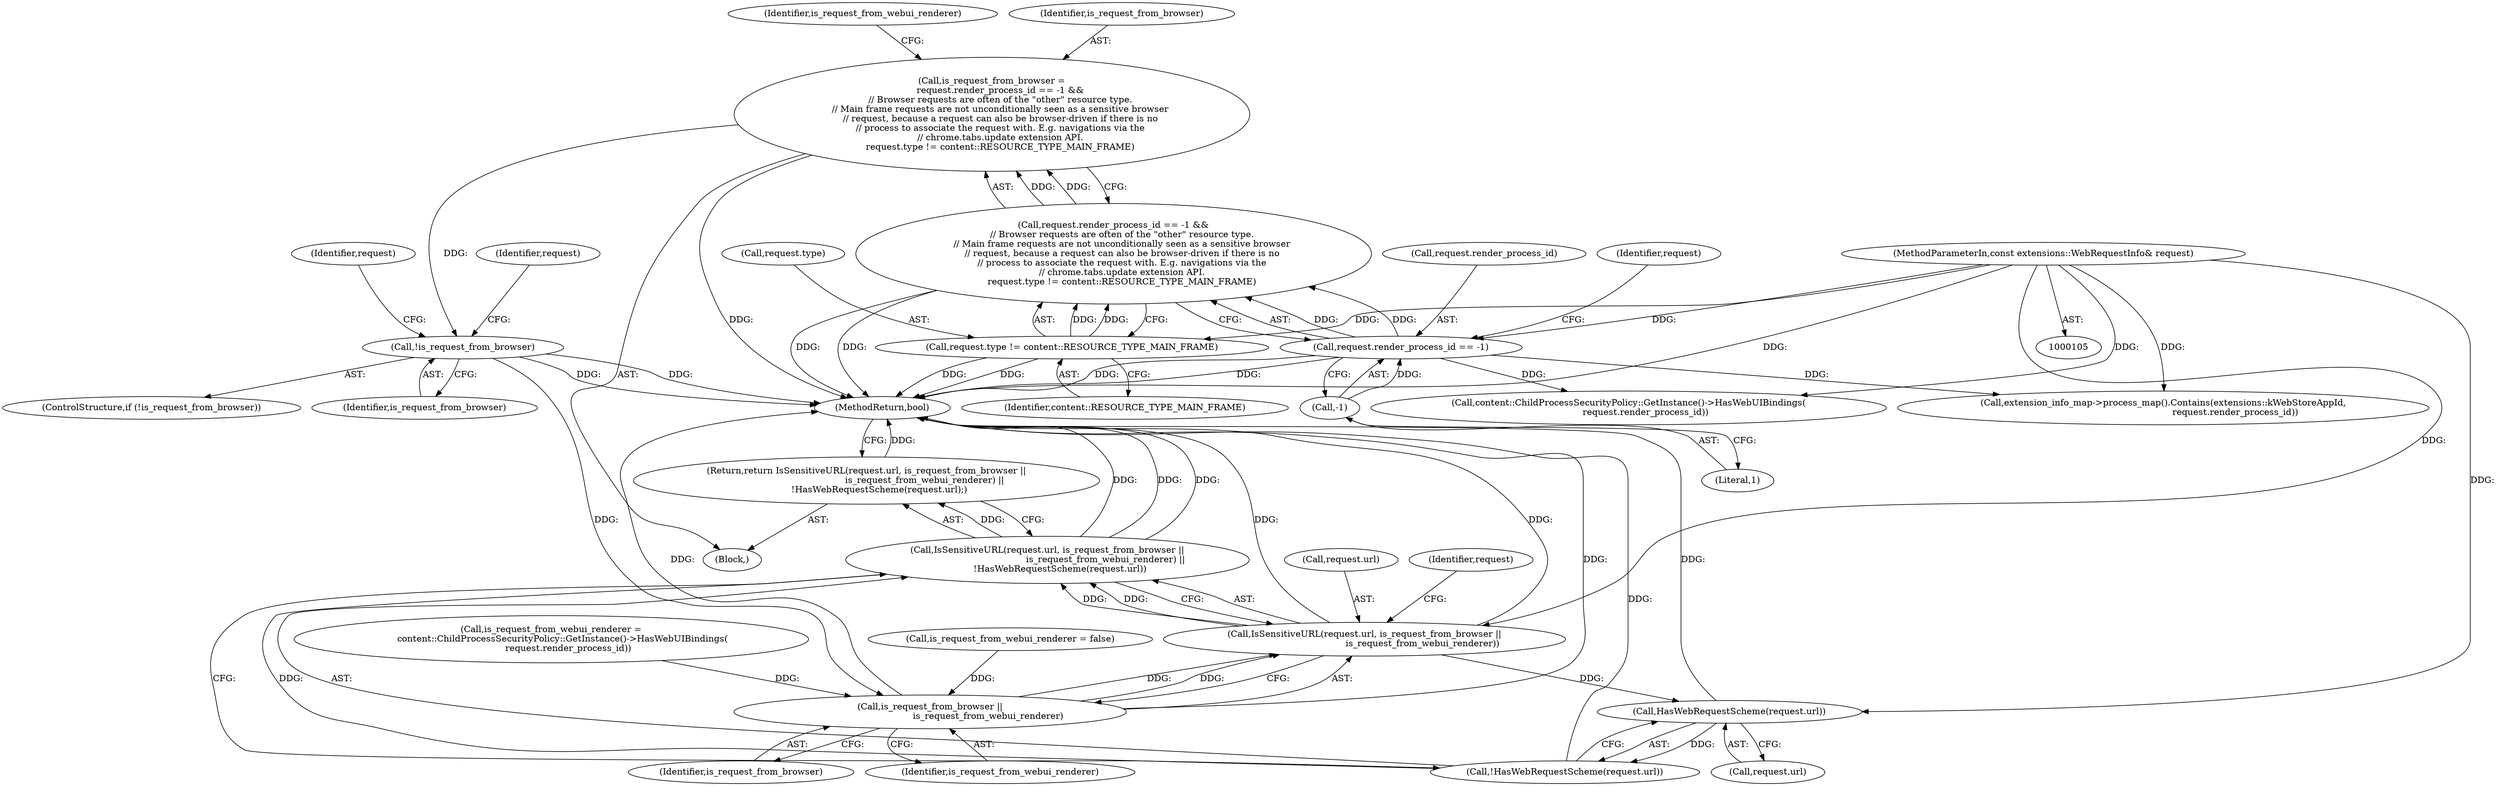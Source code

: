 digraph "0_Chrome_2649de11c562aa96d336c06136a1a20c01711be0_2@API" {
"1000122" [label="(Call,is_request_from_browser =\n      request.render_process_id == -1 &&\n      // Browser requests are often of the \"other\" resource type.\n      // Main frame requests are not unconditionally seen as a sensitive browser\n      // request, because a request can also be browser-driven if there is no\n      // process to associate the request with. E.g. navigations via the\n      // chrome.tabs.update extension API.\n      request.type != content::RESOURCE_TYPE_MAIN_FRAME)"];
"1000124" [label="(Call,request.render_process_id == -1 &&\n      // Browser requests are often of the \"other\" resource type.\n      // Main frame requests are not unconditionally seen as a sensitive browser\n      // request, because a request can also be browser-driven if there is no\n      // process to associate the request with. E.g. navigations via the\n      // chrome.tabs.update extension API.\n      request.type != content::RESOURCE_TYPE_MAIN_FRAME)"];
"1000125" [label="(Call,request.render_process_id == -1)"];
"1000107" [label="(MethodParameterIn,const extensions::WebRequestInfo& request)"];
"1000129" [label="(Call,-1)"];
"1000131" [label="(Call,request.type != content::RESOURCE_TYPE_MAIN_FRAME)"];
"1000141" [label="(Call,!is_request_from_browser)"];
"1000173" [label="(Call,is_request_from_browser ||\n                                         is_request_from_webui_renderer)"];
"1000169" [label="(Call,IsSensitiveURL(request.url, is_request_from_browser ||\n                                         is_request_from_webui_renderer))"];
"1000168" [label="(Call,IsSensitiveURL(request.url, is_request_from_browser ||\n                                         is_request_from_webui_renderer) ||\n         !HasWebRequestScheme(request.url))"];
"1000167" [label="(Return,return IsSensitiveURL(request.url, is_request_from_browser ||\n                                         is_request_from_webui_renderer) ||\n         !HasWebRequestScheme(request.url);)"];
"1000177" [label="(Call,HasWebRequestScheme(request.url))"];
"1000176" [label="(Call,!HasWebRequestScheme(request.url))"];
"1000177" [label="(Call,HasWebRequestScheme(request.url))"];
"1000176" [label="(Call,!HasWebRequestScheme(request.url))"];
"1000153" [label="(Call,extension_info_map->process_map().Contains(extensions::kWebStoreAppId,\n                                                   request.render_process_id))"];
"1000163" [label="(Call,content::ChildProcessSecurityPolicy::GetInstance()->HasWebUIBindings(\n            request.render_process_id))"];
"1000146" [label="(Identifier,request)"];
"1000108" [label="(Block,)"];
"1000141" [label="(Call,!is_request_from_browser)"];
"1000169" [label="(Call,IsSensitiveURL(request.url, is_request_from_browser ||\n                                         is_request_from_webui_renderer))"];
"1000171" [label="(Identifier,request)"];
"1000140" [label="(ControlStructure,if (!is_request_from_browser))"];
"1000137" [label="(Call,is_request_from_webui_renderer = false)"];
"1000173" [label="(Call,is_request_from_browser ||\n                                         is_request_from_webui_renderer)"];
"1000131" [label="(Call,request.type != content::RESOURCE_TYPE_MAIN_FRAME)"];
"1000179" [label="(Identifier,request)"];
"1000126" [label="(Call,request.render_process_id)"];
"1000161" [label="(Call,is_request_from_webui_renderer =\n        content::ChildProcessSecurityPolicy::GetInstance()->HasWebUIBindings(\n            request.render_process_id))"];
"1000107" [label="(MethodParameterIn,const extensions::WebRequestInfo& request)"];
"1000125" [label="(Call,request.render_process_id == -1)"];
"1000130" [label="(Literal,1)"];
"1000170" [label="(Call,request.url)"];
"1000129" [label="(Call,-1)"];
"1000132" [label="(Call,request.type)"];
"1000181" [label="(MethodReturn,bool)"];
"1000138" [label="(Identifier,is_request_from_webui_renderer)"];
"1000167" [label="(Return,return IsSensitiveURL(request.url, is_request_from_browser ||\n                                         is_request_from_webui_renderer) ||\n         !HasWebRequestScheme(request.url);)"];
"1000174" [label="(Identifier,is_request_from_browser)"];
"1000123" [label="(Identifier,is_request_from_browser)"];
"1000175" [label="(Identifier,is_request_from_webui_renderer)"];
"1000178" [label="(Call,request.url)"];
"1000124" [label="(Call,request.render_process_id == -1 &&\n      // Browser requests are often of the \"other\" resource type.\n      // Main frame requests are not unconditionally seen as a sensitive browser\n      // request, because a request can also be browser-driven if there is no\n      // process to associate the request with. E.g. navigations via the\n      // chrome.tabs.update extension API.\n      request.type != content::RESOURCE_TYPE_MAIN_FRAME)"];
"1000133" [label="(Identifier,request)"];
"1000142" [label="(Identifier,is_request_from_browser)"];
"1000168" [label="(Call,IsSensitiveURL(request.url, is_request_from_browser ||\n                                         is_request_from_webui_renderer) ||\n         !HasWebRequestScheme(request.url))"];
"1000135" [label="(Identifier,content::RESOURCE_TYPE_MAIN_FRAME)"];
"1000122" [label="(Call,is_request_from_browser =\n      request.render_process_id == -1 &&\n      // Browser requests are often of the \"other\" resource type.\n      // Main frame requests are not unconditionally seen as a sensitive browser\n      // request, because a request can also be browser-driven if there is no\n      // process to associate the request with. E.g. navigations via the\n      // chrome.tabs.update extension API.\n      request.type != content::RESOURCE_TYPE_MAIN_FRAME)"];
"1000122" -> "1000108"  [label="AST: "];
"1000122" -> "1000124"  [label="CFG: "];
"1000123" -> "1000122"  [label="AST: "];
"1000124" -> "1000122"  [label="AST: "];
"1000138" -> "1000122"  [label="CFG: "];
"1000122" -> "1000181"  [label="DDG: "];
"1000124" -> "1000122"  [label="DDG: "];
"1000124" -> "1000122"  [label="DDG: "];
"1000122" -> "1000141"  [label="DDG: "];
"1000124" -> "1000125"  [label="CFG: "];
"1000124" -> "1000131"  [label="CFG: "];
"1000125" -> "1000124"  [label="AST: "];
"1000131" -> "1000124"  [label="AST: "];
"1000124" -> "1000181"  [label="DDG: "];
"1000124" -> "1000181"  [label="DDG: "];
"1000125" -> "1000124"  [label="DDG: "];
"1000125" -> "1000124"  [label="DDG: "];
"1000131" -> "1000124"  [label="DDG: "];
"1000131" -> "1000124"  [label="DDG: "];
"1000125" -> "1000129"  [label="CFG: "];
"1000126" -> "1000125"  [label="AST: "];
"1000129" -> "1000125"  [label="AST: "];
"1000133" -> "1000125"  [label="CFG: "];
"1000125" -> "1000181"  [label="DDG: "];
"1000125" -> "1000181"  [label="DDG: "];
"1000107" -> "1000125"  [label="DDG: "];
"1000129" -> "1000125"  [label="DDG: "];
"1000125" -> "1000153"  [label="DDG: "];
"1000125" -> "1000163"  [label="DDG: "];
"1000107" -> "1000105"  [label="AST: "];
"1000107" -> "1000181"  [label="DDG: "];
"1000107" -> "1000131"  [label="DDG: "];
"1000107" -> "1000153"  [label="DDG: "];
"1000107" -> "1000163"  [label="DDG: "];
"1000107" -> "1000169"  [label="DDG: "];
"1000107" -> "1000177"  [label="DDG: "];
"1000129" -> "1000130"  [label="CFG: "];
"1000130" -> "1000129"  [label="AST: "];
"1000131" -> "1000135"  [label="CFG: "];
"1000132" -> "1000131"  [label="AST: "];
"1000135" -> "1000131"  [label="AST: "];
"1000131" -> "1000181"  [label="DDG: "];
"1000131" -> "1000181"  [label="DDG: "];
"1000141" -> "1000140"  [label="AST: "];
"1000141" -> "1000142"  [label="CFG: "];
"1000142" -> "1000141"  [label="AST: "];
"1000146" -> "1000141"  [label="CFG: "];
"1000171" -> "1000141"  [label="CFG: "];
"1000141" -> "1000181"  [label="DDG: "];
"1000141" -> "1000181"  [label="DDG: "];
"1000141" -> "1000173"  [label="DDG: "];
"1000173" -> "1000169"  [label="AST: "];
"1000173" -> "1000174"  [label="CFG: "];
"1000173" -> "1000175"  [label="CFG: "];
"1000174" -> "1000173"  [label="AST: "];
"1000175" -> "1000173"  [label="AST: "];
"1000169" -> "1000173"  [label="CFG: "];
"1000173" -> "1000181"  [label="DDG: "];
"1000173" -> "1000181"  [label="DDG: "];
"1000173" -> "1000169"  [label="DDG: "];
"1000173" -> "1000169"  [label="DDG: "];
"1000137" -> "1000173"  [label="DDG: "];
"1000161" -> "1000173"  [label="DDG: "];
"1000169" -> "1000168"  [label="AST: "];
"1000170" -> "1000169"  [label="AST: "];
"1000179" -> "1000169"  [label="CFG: "];
"1000168" -> "1000169"  [label="CFG: "];
"1000169" -> "1000181"  [label="DDG: "];
"1000169" -> "1000181"  [label="DDG: "];
"1000169" -> "1000168"  [label="DDG: "];
"1000169" -> "1000168"  [label="DDG: "];
"1000169" -> "1000177"  [label="DDG: "];
"1000168" -> "1000167"  [label="AST: "];
"1000168" -> "1000176"  [label="CFG: "];
"1000176" -> "1000168"  [label="AST: "];
"1000167" -> "1000168"  [label="CFG: "];
"1000168" -> "1000181"  [label="DDG: "];
"1000168" -> "1000181"  [label="DDG: "];
"1000168" -> "1000181"  [label="DDG: "];
"1000168" -> "1000167"  [label="DDG: "];
"1000176" -> "1000168"  [label="DDG: "];
"1000167" -> "1000108"  [label="AST: "];
"1000181" -> "1000167"  [label="CFG: "];
"1000167" -> "1000181"  [label="DDG: "];
"1000177" -> "1000176"  [label="AST: "];
"1000177" -> "1000178"  [label="CFG: "];
"1000178" -> "1000177"  [label="AST: "];
"1000176" -> "1000177"  [label="CFG: "];
"1000177" -> "1000181"  [label="DDG: "];
"1000177" -> "1000176"  [label="DDG: "];
"1000176" -> "1000181"  [label="DDG: "];
}
